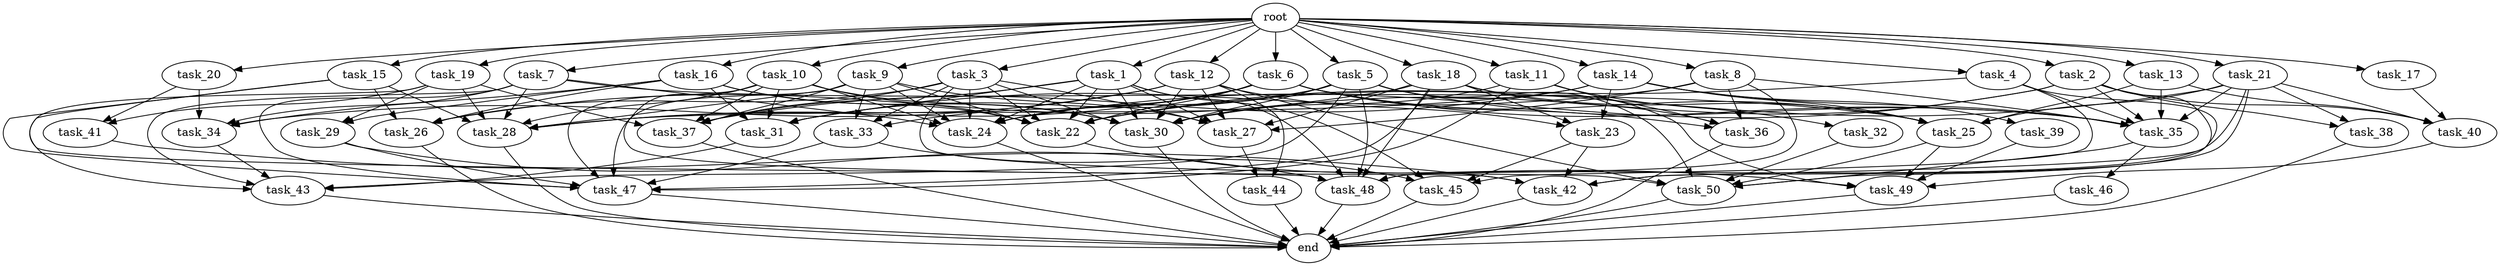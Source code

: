 digraph G {
  root [size="0.000000e+00"];
  task_1 [size="8.120155e+09"];
  task_2 [size="4.399893e+09"];
  task_3 [size="4.356866e+09"];
  task_4 [size="5.102641e+09"];
  task_5 [size="4.055984e+09"];
  task_6 [size="1.953231e+09"];
  task_7 [size="6.573981e+09"];
  task_8 [size="1.636113e+09"];
  task_9 [size="9.553311e+09"];
  task_10 [size="7.931879e+09"];
  task_11 [size="8.294759e+09"];
  task_12 [size="4.478862e+09"];
  task_13 [size="6.602783e+09"];
  task_14 [size="2.533732e+08"];
  task_15 [size="6.347565e+09"];
  task_16 [size="5.430704e+09"];
  task_17 [size="8.034194e+08"];
  task_18 [size="2.465280e+09"];
  task_19 [size="9.826648e+09"];
  task_20 [size="5.212635e+09"];
  task_21 [size="5.775915e+09"];
  task_22 [size="9.139226e+09"];
  task_23 [size="9.988846e+08"];
  task_24 [size="7.530883e+09"];
  task_25 [size="8.445315e+09"];
  task_26 [size="8.209640e+09"];
  task_27 [size="3.353347e+09"];
  task_28 [size="4.069337e+09"];
  task_29 [size="7.957487e+09"];
  task_30 [size="4.021769e+09"];
  task_31 [size="4.390342e+09"];
  task_32 [size="9.021290e+09"];
  task_33 [size="5.845130e+09"];
  task_34 [size="3.383942e+09"];
  task_35 [size="2.680475e+09"];
  task_36 [size="3.991660e+09"];
  task_37 [size="2.908453e+08"];
  task_38 [size="4.839909e+09"];
  task_39 [size="5.682875e+09"];
  task_40 [size="7.901690e+09"];
  task_41 [size="4.499055e+09"];
  task_42 [size="3.064930e+09"];
  task_43 [size="7.519391e+08"];
  task_44 [size="8.995067e+09"];
  task_45 [size="8.700147e+09"];
  task_46 [size="4.667546e+09"];
  task_47 [size="7.985541e+09"];
  task_48 [size="1.290234e+09"];
  task_49 [size="1.526552e+09"];
  task_50 [size="2.057152e+09"];
  end [size="0.000000e+00"];

  root -> task_1 [size="1.000000e-12"];
  root -> task_2 [size="1.000000e-12"];
  root -> task_3 [size="1.000000e-12"];
  root -> task_4 [size="1.000000e-12"];
  root -> task_5 [size="1.000000e-12"];
  root -> task_6 [size="1.000000e-12"];
  root -> task_7 [size="1.000000e-12"];
  root -> task_8 [size="1.000000e-12"];
  root -> task_9 [size="1.000000e-12"];
  root -> task_10 [size="1.000000e-12"];
  root -> task_11 [size="1.000000e-12"];
  root -> task_12 [size="1.000000e-12"];
  root -> task_13 [size="1.000000e-12"];
  root -> task_14 [size="1.000000e-12"];
  root -> task_15 [size="1.000000e-12"];
  root -> task_16 [size="1.000000e-12"];
  root -> task_17 [size="1.000000e-12"];
  root -> task_18 [size="1.000000e-12"];
  root -> task_19 [size="1.000000e-12"];
  root -> task_20 [size="1.000000e-12"];
  root -> task_21 [size="1.000000e-12"];
  task_1 -> task_22 [size="1.142403e+08"];
  task_1 -> task_24 [size="9.413604e+07"];
  task_1 -> task_27 [size="5.588911e+07"];
  task_1 -> task_30 [size="5.027211e+07"];
  task_1 -> task_31 [size="8.780684e+07"];
  task_1 -> task_37 [size="4.847422e+06"];
  task_1 -> task_45 [size="2.175037e+08"];
  task_1 -> task_48 [size="1.843192e+07"];
  task_2 -> task_24 [size="9.413604e+07"];
  task_2 -> task_30 [size="5.027211e+07"];
  task_2 -> task_35 [size="3.350594e+07"];
  task_2 -> task_38 [size="2.419954e+08"];
  task_2 -> task_40 [size="1.975423e+08"];
  task_2 -> task_42 [size="6.129860e+07"];
  task_3 -> task_22 [size="1.142403e+08"];
  task_3 -> task_24 [size="9.413604e+07"];
  task_3 -> task_26 [size="2.052410e+08"];
  task_3 -> task_27 [size="5.588911e+07"];
  task_3 -> task_30 [size="5.027211e+07"];
  task_3 -> task_33 [size="1.948377e+08"];
  task_3 -> task_37 [size="4.847422e+06"];
  task_3 -> task_50 [size="2.938788e+07"];
  task_4 -> task_22 [size="1.142403e+08"];
  task_4 -> task_35 [size="3.350594e+07"];
  task_4 -> task_45 [size="2.175037e+08"];
  task_4 -> task_50 [size="2.938788e+07"];
  task_5 -> task_24 [size="9.413604e+07"];
  task_5 -> task_30 [size="5.027211e+07"];
  task_5 -> task_31 [size="8.780684e+07"];
  task_5 -> task_35 [size="3.350594e+07"];
  task_5 -> task_43 [size="1.503878e+07"];
  task_5 -> task_48 [size="1.843192e+07"];
  task_5 -> task_49 [size="3.053103e+07"];
  task_5 -> task_50 [size="2.938788e+07"];
  task_6 -> task_22 [size="1.142403e+08"];
  task_6 -> task_24 [size="9.413604e+07"];
  task_6 -> task_25 [size="1.407553e+08"];
  task_6 -> task_28 [size="5.086671e+07"];
  task_6 -> task_33 [size="1.948377e+08"];
  task_6 -> task_35 [size="3.350594e+07"];
  task_6 -> task_36 [size="9.979149e+07"];
  task_7 -> task_24 [size="9.413604e+07"];
  task_7 -> task_25 [size="1.407553e+08"];
  task_7 -> task_28 [size="5.086671e+07"];
  task_7 -> task_34 [size="8.459854e+07"];
  task_7 -> task_43 [size="1.503878e+07"];
  task_7 -> task_47 [size="9.981927e+07"];
  task_8 -> task_27 [size="5.588911e+07"];
  task_8 -> task_31 [size="8.780684e+07"];
  task_8 -> task_35 [size="3.350594e+07"];
  task_8 -> task_36 [size="9.979149e+07"];
  task_8 -> task_48 [size="1.843192e+07"];
  task_9 -> task_22 [size="1.142403e+08"];
  task_9 -> task_24 [size="9.413604e+07"];
  task_9 -> task_27 [size="5.588911e+07"];
  task_9 -> task_28 [size="5.086671e+07"];
  task_9 -> task_33 [size="1.948377e+08"];
  task_9 -> task_37 [size="4.847422e+06"];
  task_9 -> task_47 [size="9.981927e+07"];
  task_10 -> task_22 [size="1.142403e+08"];
  task_10 -> task_24 [size="9.413604e+07"];
  task_10 -> task_28 [size="5.086671e+07"];
  task_10 -> task_30 [size="5.027211e+07"];
  task_10 -> task_31 [size="8.780684e+07"];
  task_10 -> task_37 [size="4.847422e+06"];
  task_10 -> task_42 [size="6.129860e+07"];
  task_10 -> task_47 [size="9.981927e+07"];
  task_11 -> task_30 [size="5.027211e+07"];
  task_11 -> task_32 [size="9.021290e+08"];
  task_11 -> task_36 [size="9.979149e+07"];
  task_11 -> task_47 [size="9.981927e+07"];
  task_12 -> task_23 [size="3.329615e+07"];
  task_12 -> task_27 [size="5.588911e+07"];
  task_12 -> task_28 [size="5.086671e+07"];
  task_12 -> task_30 [size="5.027211e+07"];
  task_12 -> task_34 [size="8.459854e+07"];
  task_12 -> task_44 [size="4.497534e+08"];
  task_12 -> task_50 [size="2.938788e+07"];
  task_13 -> task_25 [size="1.407553e+08"];
  task_13 -> task_35 [size="3.350594e+07"];
  task_13 -> task_40 [size="1.975423e+08"];
  task_14 -> task_23 [size="3.329615e+07"];
  task_14 -> task_25 [size="1.407553e+08"];
  task_14 -> task_28 [size="5.086671e+07"];
  task_14 -> task_35 [size="3.350594e+07"];
  task_14 -> task_37 [size="4.847422e+06"];
  task_14 -> task_39 [size="5.682875e+08"];
  task_15 -> task_26 [size="2.052410e+08"];
  task_15 -> task_28 [size="5.086671e+07"];
  task_15 -> task_47 [size="9.981927e+07"];
  task_15 -> task_48 [size="1.843192e+07"];
  task_16 -> task_22 [size="1.142403e+08"];
  task_16 -> task_26 [size="2.052410e+08"];
  task_16 -> task_29 [size="3.978744e+08"];
  task_16 -> task_30 [size="5.027211e+07"];
  task_16 -> task_31 [size="8.780684e+07"];
  task_16 -> task_34 [size="8.459854e+07"];
  task_17 -> task_40 [size="1.975423e+08"];
  task_18 -> task_23 [size="3.329615e+07"];
  task_18 -> task_25 [size="1.407553e+08"];
  task_18 -> task_26 [size="2.052410e+08"];
  task_18 -> task_27 [size="5.588911e+07"];
  task_18 -> task_36 [size="9.979149e+07"];
  task_18 -> task_47 [size="9.981927e+07"];
  task_18 -> task_48 [size="1.843192e+07"];
  task_19 -> task_28 [size="5.086671e+07"];
  task_19 -> task_29 [size="3.978744e+08"];
  task_19 -> task_37 [size="4.847422e+06"];
  task_19 -> task_41 [size="2.249527e+08"];
  task_19 -> task_43 [size="1.503878e+07"];
  task_20 -> task_34 [size="8.459854e+07"];
  task_20 -> task_41 [size="2.249527e+08"];
  task_21 -> task_22 [size="1.142403e+08"];
  task_21 -> task_25 [size="1.407553e+08"];
  task_21 -> task_35 [size="3.350594e+07"];
  task_21 -> task_38 [size="2.419954e+08"];
  task_21 -> task_40 [size="1.975423e+08"];
  task_21 -> task_42 [size="6.129860e+07"];
  task_21 -> task_48 [size="1.843192e+07"];
  task_22 -> task_49 [size="3.053103e+07"];
  task_23 -> task_42 [size="6.129860e+07"];
  task_23 -> task_45 [size="2.175037e+08"];
  task_24 -> end [size="1.000000e-12"];
  task_25 -> task_49 [size="3.053103e+07"];
  task_25 -> task_50 [size="2.938788e+07"];
  task_26 -> end [size="1.000000e-12"];
  task_27 -> task_44 [size="4.497534e+08"];
  task_28 -> end [size="1.000000e-12"];
  task_29 -> task_47 [size="9.981927e+07"];
  task_29 -> task_48 [size="1.843192e+07"];
  task_30 -> end [size="1.000000e-12"];
  task_31 -> task_43 [size="1.503878e+07"];
  task_32 -> task_50 [size="2.938788e+07"];
  task_33 -> task_45 [size="2.175037e+08"];
  task_33 -> task_47 [size="9.981927e+07"];
  task_34 -> task_43 [size="1.503878e+07"];
  task_35 -> task_46 [size="4.667546e+08"];
  task_35 -> task_50 [size="2.938788e+07"];
  task_36 -> end [size="1.000000e-12"];
  task_37 -> end [size="1.000000e-12"];
  task_38 -> end [size="1.000000e-12"];
  task_39 -> task_49 [size="3.053103e+07"];
  task_40 -> task_49 [size="3.053103e+07"];
  task_41 -> task_42 [size="6.129860e+07"];
  task_42 -> end [size="1.000000e-12"];
  task_43 -> end [size="1.000000e-12"];
  task_44 -> end [size="1.000000e-12"];
  task_45 -> end [size="1.000000e-12"];
  task_46 -> end [size="1.000000e-12"];
  task_47 -> end [size="1.000000e-12"];
  task_48 -> end [size="1.000000e-12"];
  task_49 -> end [size="1.000000e-12"];
  task_50 -> end [size="1.000000e-12"];
}
